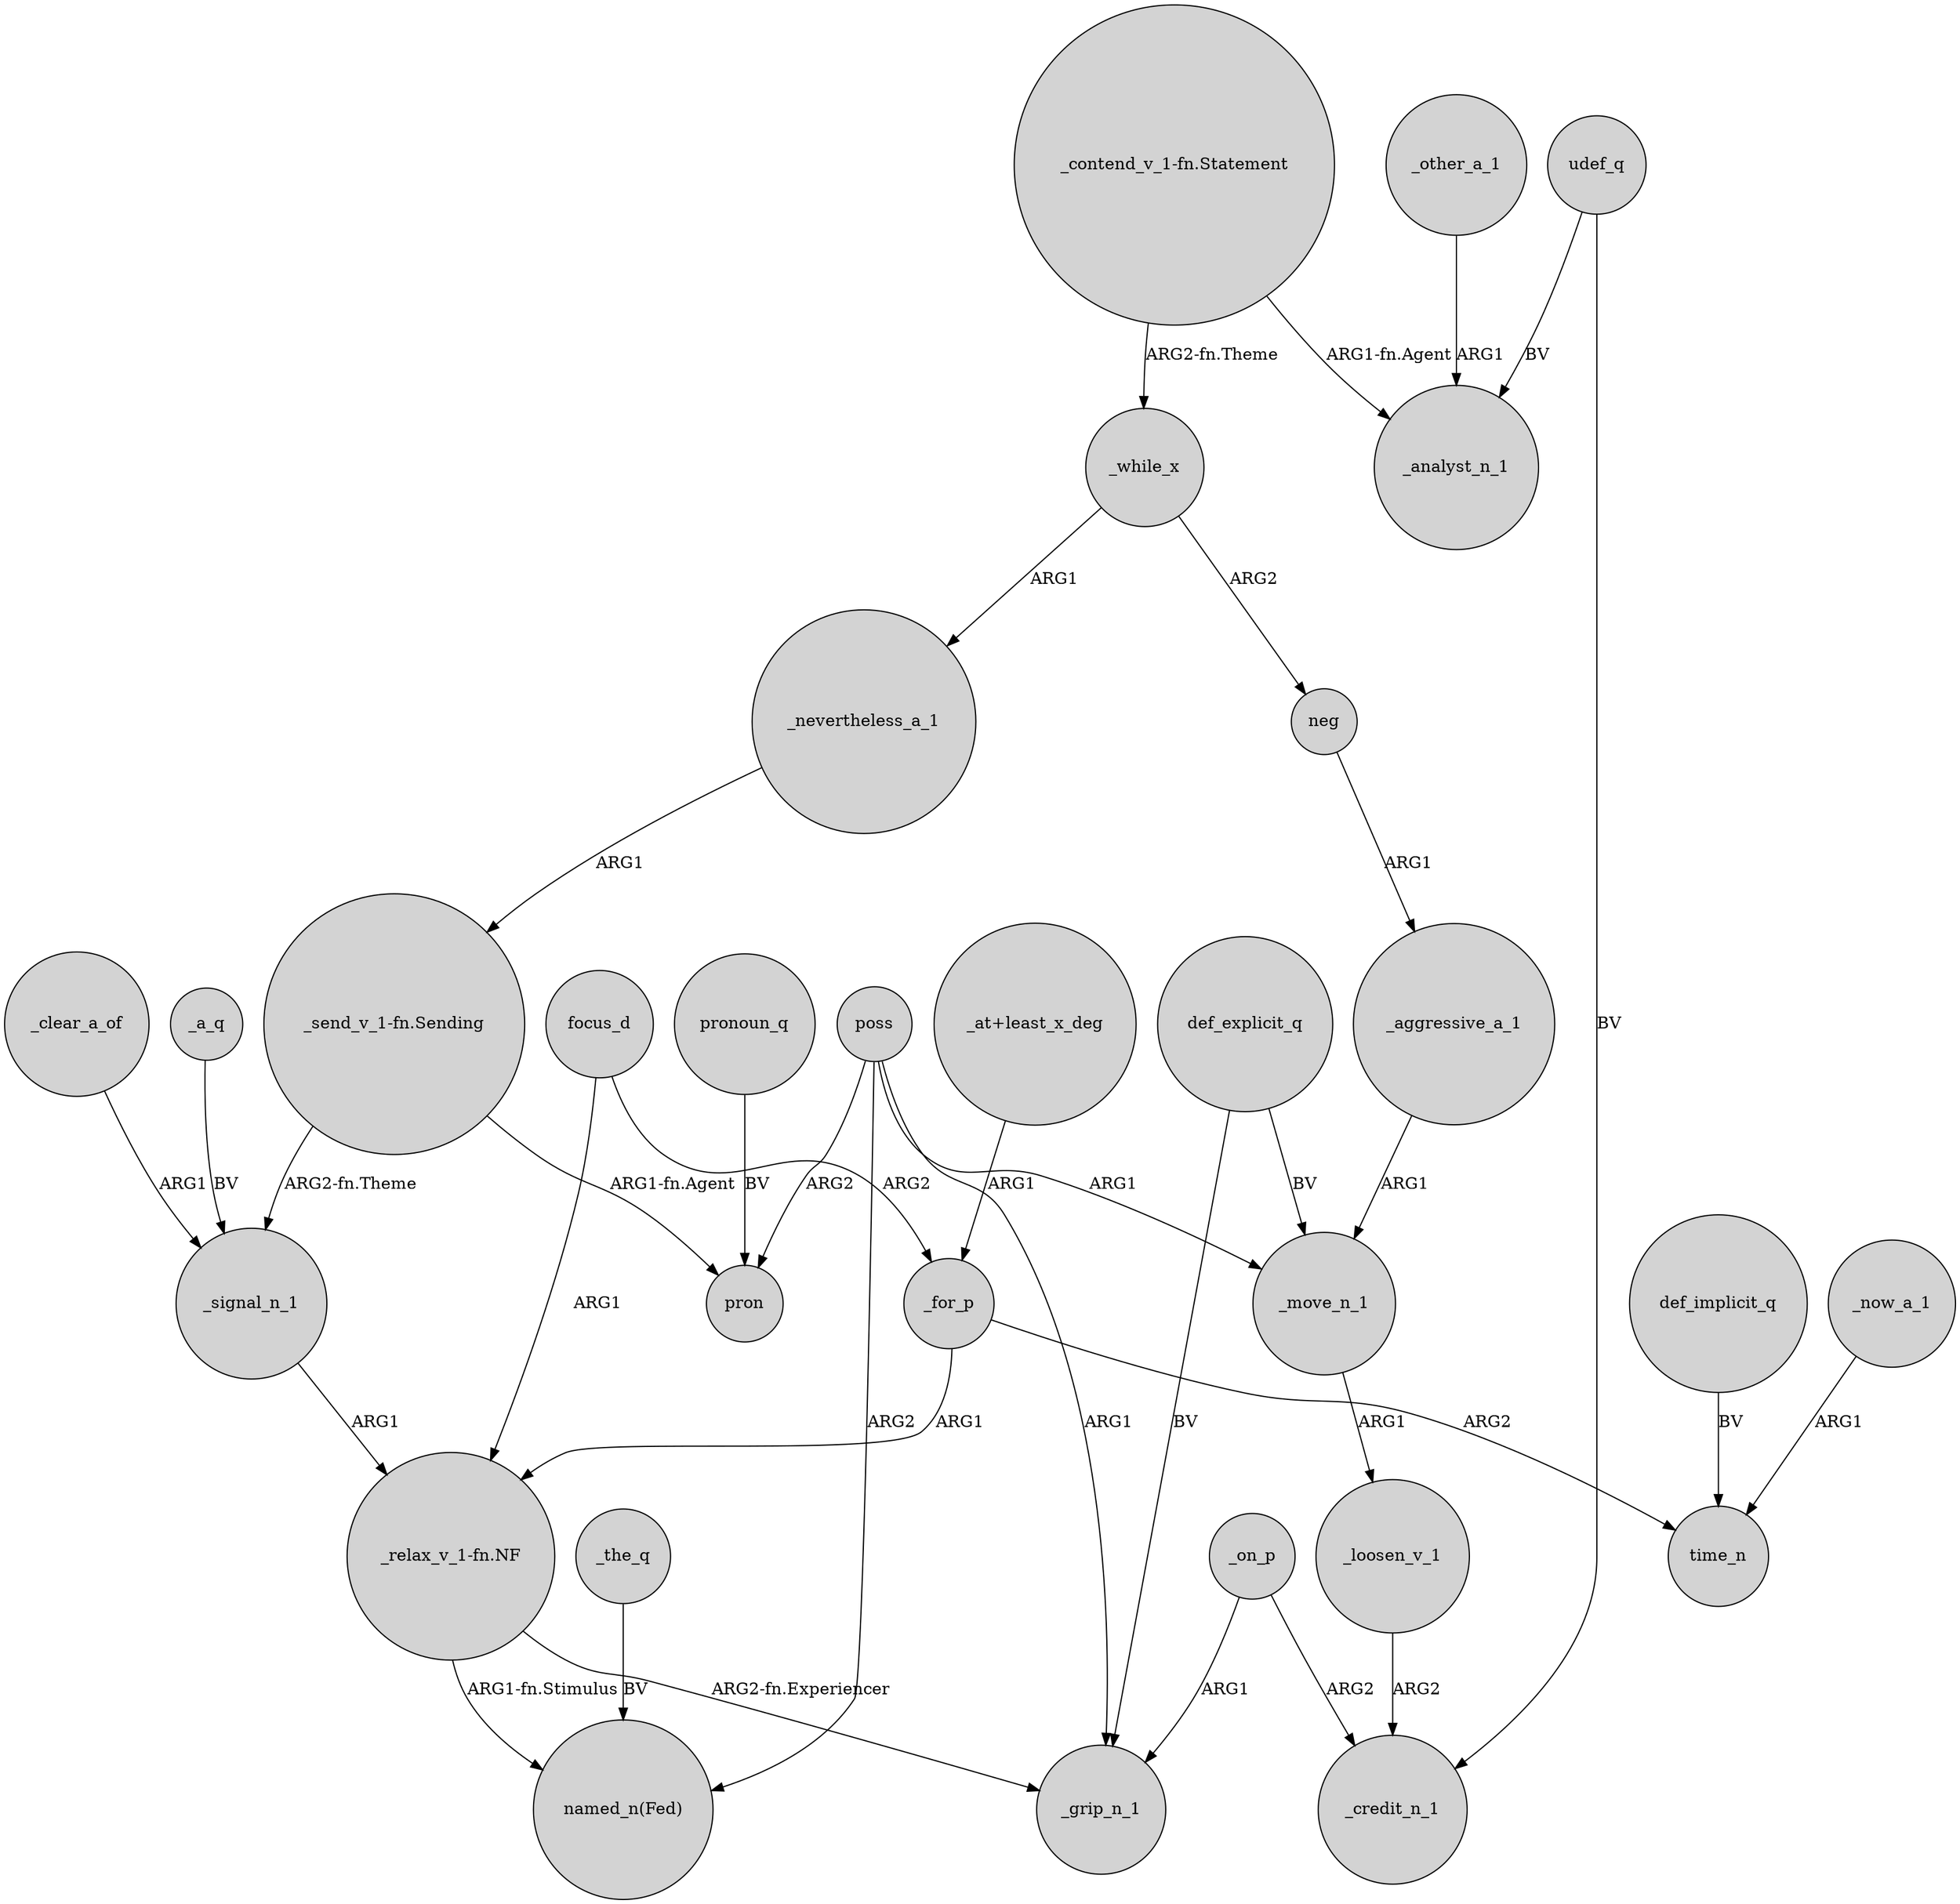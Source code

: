 digraph {
	node [shape=circle style=filled]
	_loosen_v_1 -> _credit_n_1 [label=ARG2]
	_the_q -> "named_n(Fed)" [label=BV]
	"_send_v_1-fn.Sending" -> _signal_n_1 [label="ARG2-fn.Theme"]
	poss -> "named_n(Fed)" [label=ARG2]
	_a_q -> _signal_n_1 [label=BV]
	_for_p -> time_n [label=ARG2]
	"_contend_v_1-fn.Statement" -> _analyst_n_1 [label="ARG1-fn.Agent"]
	poss -> pron [label=ARG2]
	udef_q -> _credit_n_1 [label=BV]
	_clear_a_of -> _signal_n_1 [label=ARG1]
	focus_d -> "_relax_v_1-fn.NF" [label=ARG1]
	_aggressive_a_1 -> _move_n_1 [label=ARG1]
	_on_p -> _credit_n_1 [label=ARG2]
	_nevertheless_a_1 -> "_send_v_1-fn.Sending" [label=ARG1]
	"_at+least_x_deg" -> _for_p [label=ARG1]
	focus_d -> _for_p [label=ARG2]
	"_send_v_1-fn.Sending" -> pron [label="ARG1-fn.Agent"]
	_on_p -> _grip_n_1 [label=ARG1]
	_move_n_1 -> _loosen_v_1 [label=ARG1]
	pronoun_q -> pron [label=BV]
	def_explicit_q -> _grip_n_1 [label=BV]
	_now_a_1 -> time_n [label=ARG1]
	"_relax_v_1-fn.NF" -> "named_n(Fed)" [label="ARG1-fn.Stimulus"]
	poss -> _grip_n_1 [label=ARG1]
	_other_a_1 -> _analyst_n_1 [label=ARG1]
	_while_x -> _nevertheless_a_1 [label=ARG1]
	def_explicit_q -> _move_n_1 [label=BV]
	"_relax_v_1-fn.NF" -> _grip_n_1 [label="ARG2-fn.Experiencer"]
	neg -> _aggressive_a_1 [label=ARG1]
	_for_p -> "_relax_v_1-fn.NF" [label=ARG1]
	_while_x -> neg [label=ARG2]
	_signal_n_1 -> "_relax_v_1-fn.NF" [label=ARG1]
	poss -> _move_n_1 [label=ARG1]
	"_contend_v_1-fn.Statement" -> _while_x [label="ARG2-fn.Theme"]
	udef_q -> _analyst_n_1 [label=BV]
	def_implicit_q -> time_n [label=BV]
}
